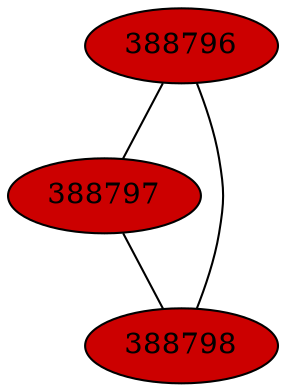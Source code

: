 graph BACTEROIDALES_cc9 {
	K = 2.0;
	388796 [style="filled", fillcolor="#cc0000"];
	388797 [style="filled", fillcolor="#cc0000"];
	388798 [style="filled", fillcolor="#cc0000"];
	388796 -- 388797;
	388796 -- 388798;
	388797 -- 388798;
}